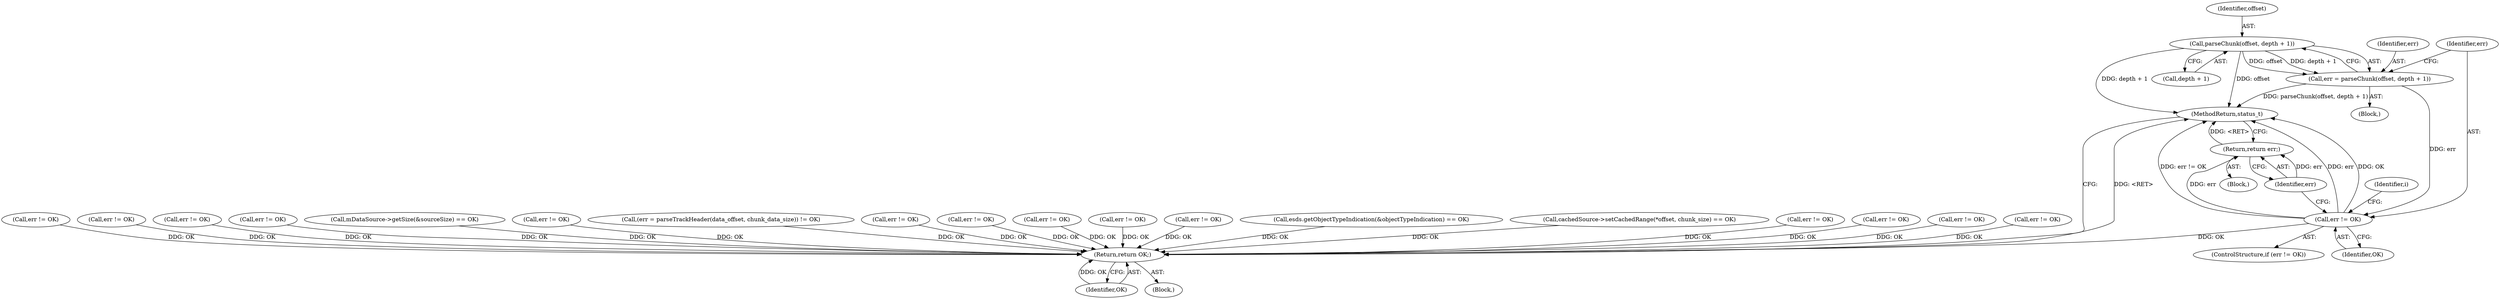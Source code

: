 digraph "0_Android_e7142a0703bc93f75e213e96ebc19000022afed9@pointer" {
"1001537" [label="(Call,parseChunk(offset, depth + 1))"];
"1001535" [label="(Call,err = parseChunk(offset, depth + 1))"];
"1001543" [label="(Call,err != OK)"];
"1001547" [label="(Return,return err;)"];
"1003273" [label="(Return,return OK;)"];
"1002348" [label="(Call,esds.getObjectTypeIndication(&objectTypeIndication) == OK)"];
"1000420" [label="(Call,cachedSource->setCachedRange(*offset, chunk_size) == OK)"];
"1003214" [label="(Call,err != OK)"];
"1001533" [label="(Block,)"];
"1001684" [label="(Call,err != OK)"];
"1003273" [label="(Return,return OK;)"];
"1001940" [label="(Call,err != OK)"];
"1002179" [label="(Call,err != OK)"];
"1001546" [label="(Block,)"];
"1000525" [label="(Call,err != OK)"];
"1002148" [label="(Call,err != OK)"];
"1000597" [label="(Call,err != OK)"];
"1001895" [label="(Call,err != OK)"];
"1001538" [label="(Identifier,offset)"];
"1000193" [label="(Call,mDataSource->getSize(&sourceSize) == OK)"];
"1001532" [label="(Identifier,i)"];
"1001864" [label="(Call,err != OK)"];
"1001032" [label="(Call,(err = parseTrackHeader(data_offset, chunk_data_size)) != OK)"];
"1002576" [label="(Call,err != OK)"];
"1003274" [label="(Identifier,OK)"];
"1001547" [label="(Return,return err;)"];
"1001543" [label="(Call,err != OK)"];
"1002611" [label="(Call,err != OK)"];
"1001545" [label="(Identifier,OK)"];
"1001539" [label="(Call,depth + 1)"];
"1001535" [label="(Call,err = parseChunk(offset, depth + 1))"];
"1001542" [label="(ControlStructure,if (err != OK))"];
"1003275" [label="(MethodReturn,status_t)"];
"1002117" [label="(Call,err != OK)"];
"1001536" [label="(Identifier,err)"];
"1001544" [label="(Identifier,err)"];
"1001824" [label="(Call,err != OK)"];
"1001537" [label="(Call,parseChunk(offset, depth + 1))"];
"1002322" [label="(Call,err != OK)"];
"1001548" [label="(Identifier,err)"];
"1000106" [label="(Block,)"];
"1001537" -> "1001535"  [label="AST: "];
"1001537" -> "1001539"  [label="CFG: "];
"1001538" -> "1001537"  [label="AST: "];
"1001539" -> "1001537"  [label="AST: "];
"1001535" -> "1001537"  [label="CFG: "];
"1001537" -> "1003275"  [label="DDG: offset"];
"1001537" -> "1003275"  [label="DDG: depth + 1"];
"1001537" -> "1001535"  [label="DDG: offset"];
"1001537" -> "1001535"  [label="DDG: depth + 1"];
"1001535" -> "1001533"  [label="AST: "];
"1001536" -> "1001535"  [label="AST: "];
"1001544" -> "1001535"  [label="CFG: "];
"1001535" -> "1003275"  [label="DDG: parseChunk(offset, depth + 1)"];
"1001535" -> "1001543"  [label="DDG: err"];
"1001543" -> "1001542"  [label="AST: "];
"1001543" -> "1001545"  [label="CFG: "];
"1001544" -> "1001543"  [label="AST: "];
"1001545" -> "1001543"  [label="AST: "];
"1001548" -> "1001543"  [label="CFG: "];
"1001532" -> "1001543"  [label="CFG: "];
"1001543" -> "1003275"  [label="DDG: err"];
"1001543" -> "1003275"  [label="DDG: OK"];
"1001543" -> "1003275"  [label="DDG: err != OK"];
"1001543" -> "1001547"  [label="DDG: err"];
"1001543" -> "1003273"  [label="DDG: OK"];
"1001547" -> "1001546"  [label="AST: "];
"1001547" -> "1001548"  [label="CFG: "];
"1001548" -> "1001547"  [label="AST: "];
"1003275" -> "1001547"  [label="CFG: "];
"1001547" -> "1003275"  [label="DDG: <RET>"];
"1001548" -> "1001547"  [label="DDG: err"];
"1003273" -> "1000106"  [label="AST: "];
"1003273" -> "1003274"  [label="CFG: "];
"1003274" -> "1003273"  [label="AST: "];
"1003275" -> "1003273"  [label="CFG: "];
"1003273" -> "1003275"  [label="DDG: <RET>"];
"1003274" -> "1003273"  [label="DDG: OK"];
"1001684" -> "1003273"  [label="DDG: OK"];
"1001940" -> "1003273"  [label="DDG: OK"];
"1002322" -> "1003273"  [label="DDG: OK"];
"1002348" -> "1003273"  [label="DDG: OK"];
"1001895" -> "1003273"  [label="DDG: OK"];
"1000420" -> "1003273"  [label="DDG: OK"];
"1000597" -> "1003273"  [label="DDG: OK"];
"1002179" -> "1003273"  [label="DDG: OK"];
"1002117" -> "1003273"  [label="DDG: OK"];
"1003214" -> "1003273"  [label="DDG: OK"];
"1001032" -> "1003273"  [label="DDG: OK"];
"1000193" -> "1003273"  [label="DDG: OK"];
"1000525" -> "1003273"  [label="DDG: OK"];
"1002148" -> "1003273"  [label="DDG: OK"];
"1001864" -> "1003273"  [label="DDG: OK"];
"1001824" -> "1003273"  [label="DDG: OK"];
"1002576" -> "1003273"  [label="DDG: OK"];
"1002611" -> "1003273"  [label="DDG: OK"];
}
